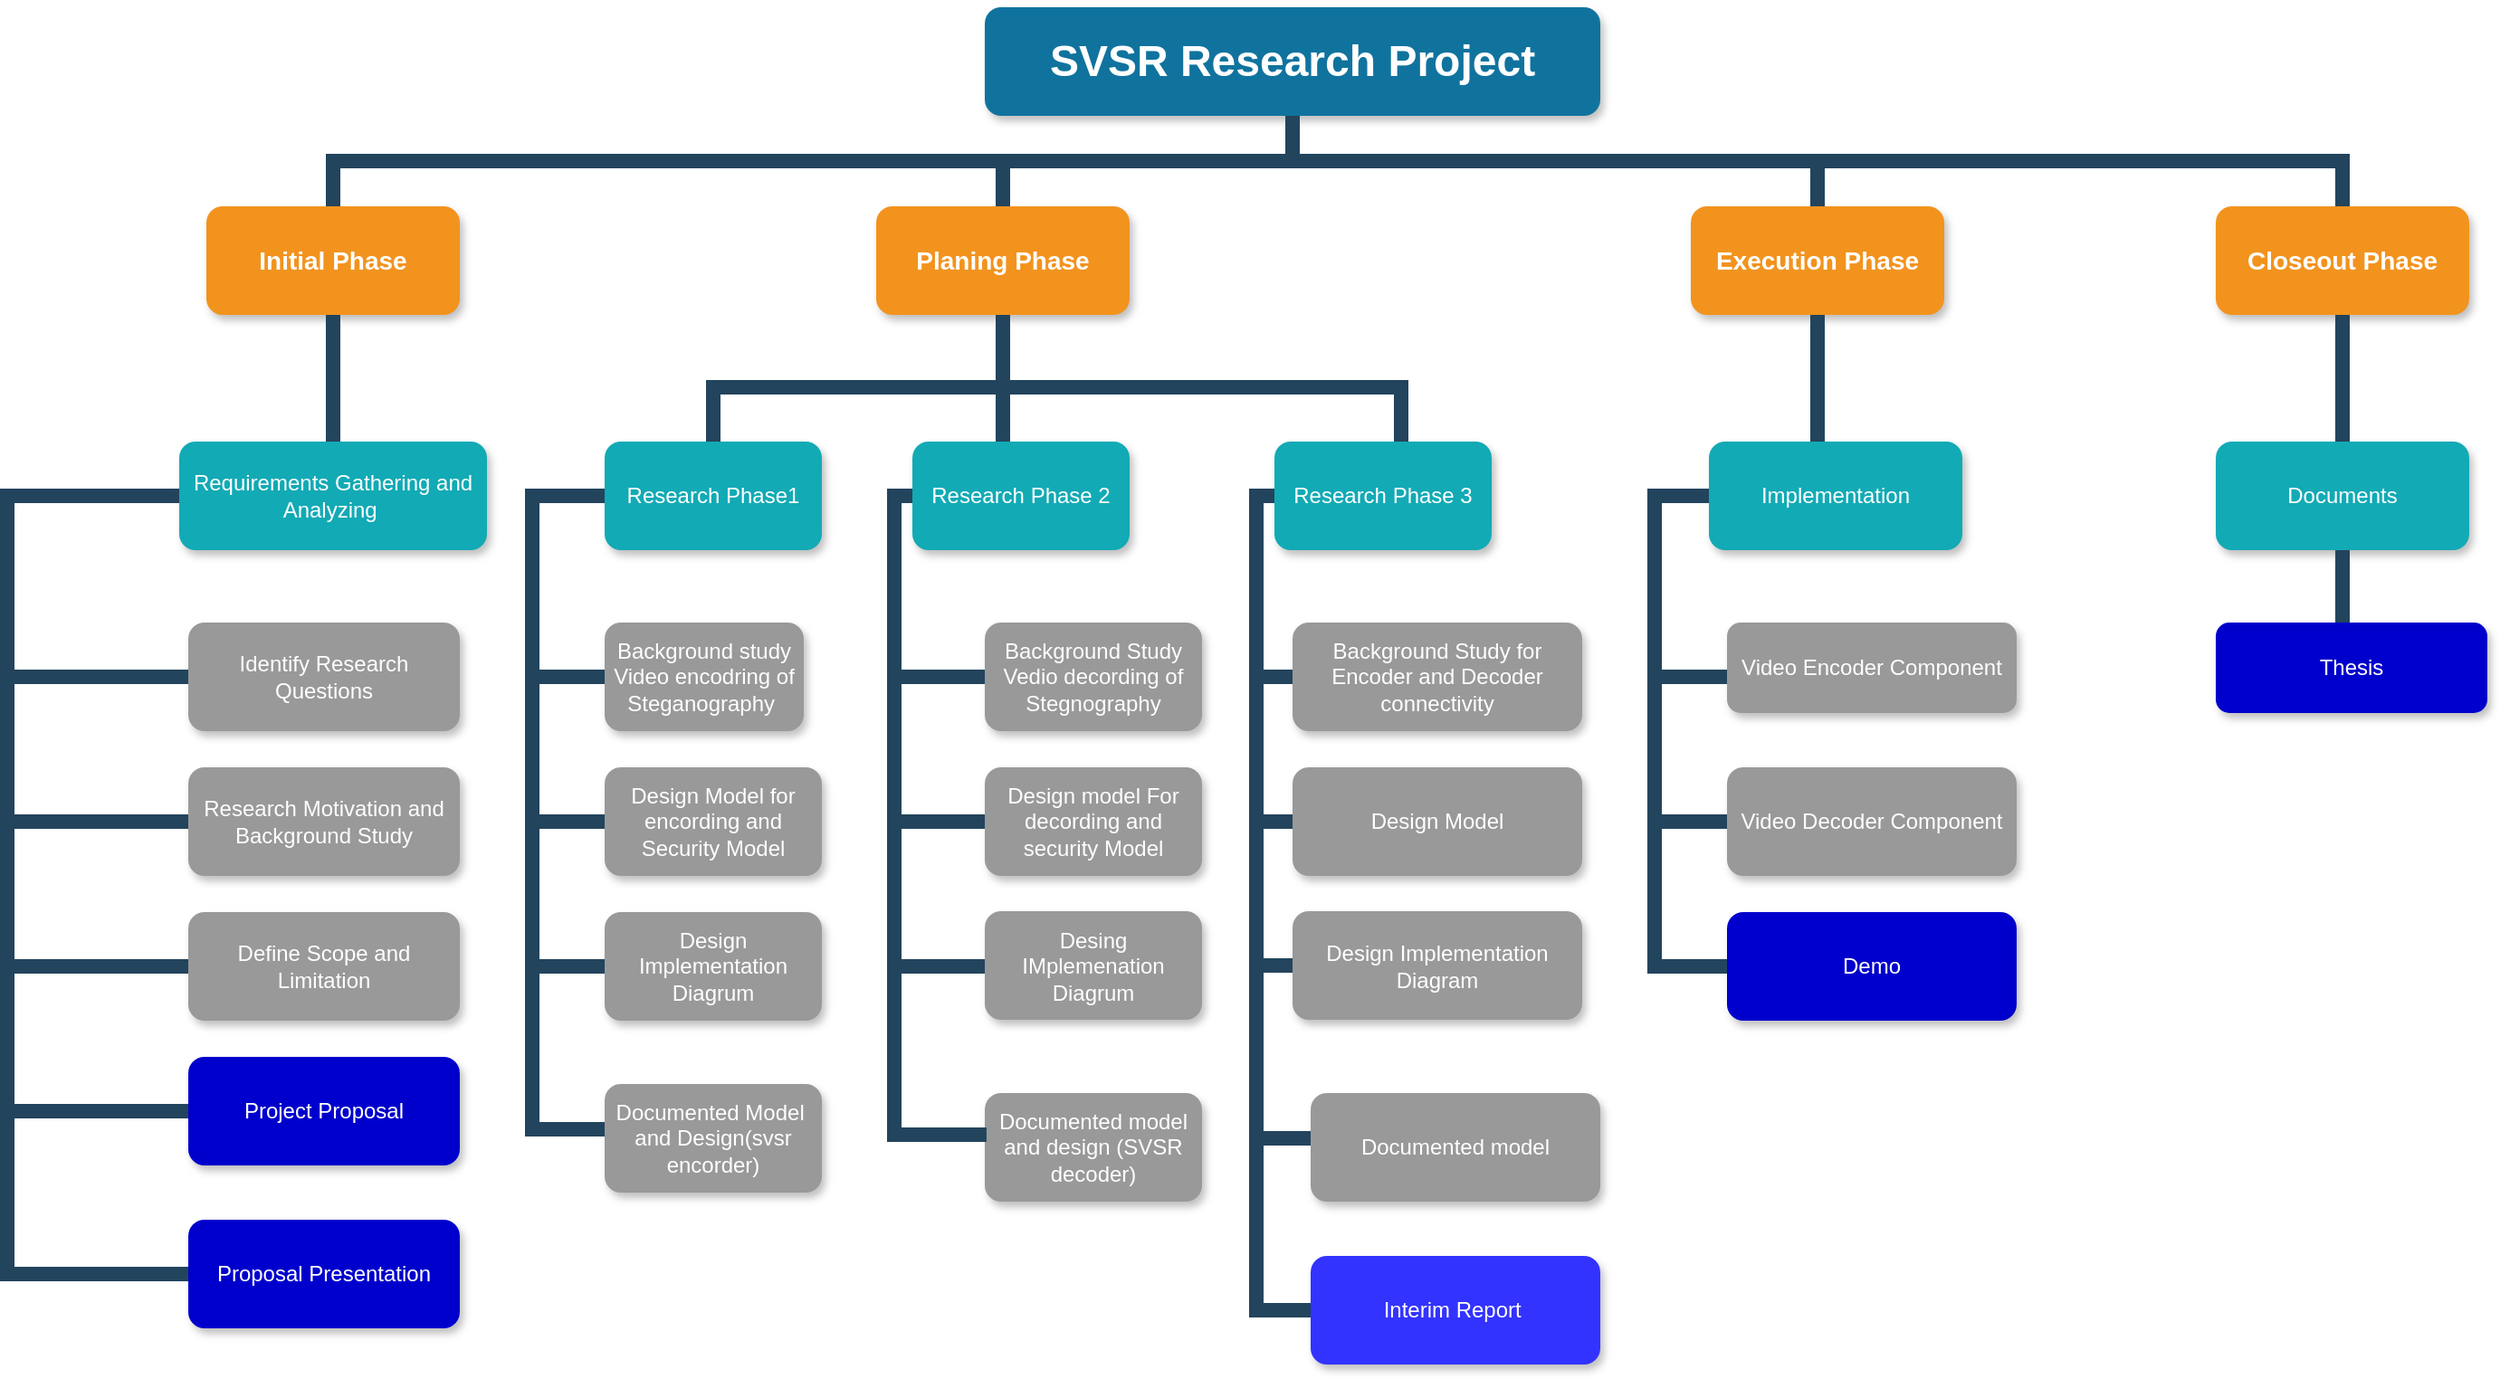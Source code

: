 <mxfile version="11.0.1" type="github"><diagram name="Page-1" id="64c3da0e-402f-94eb-ee01-a36477274f13"><mxGraphModel dx="1068" dy="450" grid="1" gridSize="10" guides="1" tooltips="1" connect="1" arrows="1" fold="1" page="1" pageScale="1" pageWidth="1169" pageHeight="826" background="#ffffff" math="0" shadow="0"><root><mxCell id="0"/><mxCell id="1" parent="0"/><mxCell id="2" value="SVSR Research Project" style="whiteSpace=wrap;rounded=1;shadow=1;fillColor=#10739E;strokeColor=none;fontColor=#FFFFFF;fontStyle=1;fontSize=24" parent="1" vertex="1"><mxGeometry x="590" y="60" width="340" height="60" as="geometry"/></mxCell><mxCell id="3" value="Initial Phase" style="whiteSpace=wrap;rounded=1;fillColor=#F2931E;strokeColor=none;shadow=1;fontColor=#FFFFFF;fontStyle=1;fontSize=14" parent="1" vertex="1"><mxGeometry x="160" y="170.0" width="140" height="60" as="geometry"/></mxCell><mxCell id="4" value="Planing Phase" style="whiteSpace=wrap;rounded=1;fillColor=#F2931E;strokeColor=none;shadow=1;fontColor=#FFFFFF;fontStyle=1;fontSize=14" parent="1" vertex="1"><mxGeometry x="530" y="170.0" width="140" height="60" as="geometry"/></mxCell><mxCell id="6" value="Execution Phase" style="whiteSpace=wrap;rounded=1;fillColor=#F2931E;strokeColor=none;shadow=1;fontColor=#FFFFFF;fontStyle=1;fontSize=14" parent="1" vertex="1"><mxGeometry x="980" y="170.0" width="140" height="60" as="geometry"/></mxCell><mxCell id="7" value="Closeout Phase" style="whiteSpace=wrap;rounded=1;fillColor=#F2931E;strokeColor=none;shadow=1;fontColor=#FFFFFF;fontStyle=1;fontSize=14" parent="1" vertex="1"><mxGeometry x="1270" y="170.0" width="140" height="60" as="geometry"/></mxCell><mxCell id="10" value="Requirements Gathering and Analyzing " style="whiteSpace=wrap;rounded=1;fillColor=#12AAB5;strokeColor=none;shadow=1;fontColor=#FFFFFF;" parent="1" vertex="1"><mxGeometry x="145" y="300" width="170" height="60" as="geometry"/></mxCell><mxCell id="23" value="Identify Research Questions" style="whiteSpace=wrap;rounded=1;fillColor=#999999;strokeColor=none;shadow=1;fontColor=#FFFFFF;fontStyle=0" parent="1" vertex="1"><mxGeometry x="150" y="400" width="150" height="60" as="geometry"/></mxCell><mxCell id="24" value="Research Motivation and Background Study" style="whiteSpace=wrap;rounded=1;fillColor=#999999;strokeColor=none;shadow=1;fontColor=#FFFFFF;fontStyle=0" parent="1" vertex="1"><mxGeometry x="150" y="480" width="150" height="60" as="geometry"/></mxCell><mxCell id="25" value="Define Scope and Limitation" style="whiteSpace=wrap;rounded=1;fillColor=#999999;strokeColor=none;shadow=1;fontColor=#FFFFFF;fontStyle=0" parent="1" vertex="1"><mxGeometry x="150" y="560" width="150" height="60" as="geometry"/></mxCell><mxCell id="26" value="Project Proposal" style="whiteSpace=wrap;rounded=1;fillColor=#0000CC;strokeColor=none;shadow=1;fontColor=#FFFFFF;fontStyle=0" parent="1" vertex="1"><mxGeometry x="150" y="640" width="150" height="60" as="geometry"/></mxCell><mxCell id="27" value="Proposal Presentation" style="whiteSpace=wrap;rounded=1;fillColor=#0000CC;strokeColor=none;shadow=1;fontColor=#FFFFFF;fontStyle=0;direction=south;" parent="1" vertex="1"><mxGeometry x="150" y="730" width="150" height="60" as="geometry"/></mxCell><mxCell id="43" value="Research Phase1" style="whiteSpace=wrap;rounded=1;fillColor=#12AAB5;strokeColor=none;shadow=1;fontColor=#FFFFFF;" parent="1" vertex="1"><mxGeometry x="380.0" y="300.0" width="120" height="60" as="geometry"/></mxCell><mxCell id="44" value="Research Phase 2" style="whiteSpace=wrap;rounded=1;fillColor=#12AAB5;strokeColor=none;shadow=1;fontColor=#FFFFFF;" parent="1" vertex="1"><mxGeometry x="550.0" y="300.0" width="120" height="60" as="geometry"/></mxCell><mxCell id="45" value="Background study Video encodring of Steganography " style="whiteSpace=wrap;rounded=1;fillColor=#999999;strokeColor=none;shadow=1;fontColor=#FFFFFF;fontStyle=0" parent="1" vertex="1"><mxGeometry x="380" y="400" width="110" height="60" as="geometry"/></mxCell><mxCell id="46" value="Design Model for encording and Security Model" style="whiteSpace=wrap;rounded=1;fillColor=#999999;strokeColor=none;shadow=1;fontColor=#FFFFFF;fontStyle=0" parent="1" vertex="1"><mxGeometry x="380.0" y="480.0" width="120" height="60" as="geometry"/></mxCell><mxCell id="47" value="Design Implementation Diagrum" style="whiteSpace=wrap;rounded=1;fillColor=#999999;strokeColor=none;shadow=1;fontColor=#FFFFFF;fontStyle=0" parent="1" vertex="1"><mxGeometry x="380.0" y="560.0" width="120" height="60" as="geometry"/></mxCell><mxCell id="49" value="Documented Model  and Design(svsr encorder)" style="whiteSpace=wrap;rounded=1;fillColor=#999999;strokeColor=none;shadow=1;fontColor=#FFFFFF;fontStyle=0" parent="1" vertex="1"><mxGeometry x="380.0" y="655.0" width="120" height="60" as="geometry"/></mxCell><mxCell id="50" value="Background Study Vedio decording of Stegnography" style="whiteSpace=wrap;rounded=1;fillColor=#999999;strokeColor=none;shadow=1;fontColor=#FFFFFF;fontStyle=0" parent="1" vertex="1"><mxGeometry x="590" y="400" width="120" height="60" as="geometry"/></mxCell><mxCell id="51" value="Design model For decording and security Model" style="whiteSpace=wrap;rounded=1;fillColor=#999999;strokeColor=none;shadow=1;fontColor=#FFFFFF;fontStyle=0" parent="1" vertex="1"><mxGeometry x="590.0" y="480.0" width="120" height="60" as="geometry"/></mxCell><mxCell id="52" value="Desing IMplemenation Diagrum" style="whiteSpace=wrap;rounded=1;fillColor=#999999;strokeColor=none;shadow=1;fontColor=#FFFFFF;fontStyle=0" parent="1" vertex="1"><mxGeometry x="590.0" y="559.5" width="120" height="60" as="geometry"/></mxCell><mxCell id="53" value="Documented model and design (SVSR decoder)" style="whiteSpace=wrap;rounded=1;fillColor=#999999;strokeColor=none;shadow=1;fontColor=#FFFFFF;fontStyle=0" parent="1" vertex="1"><mxGeometry x="590.0" y="660.0" width="120" height="60" as="geometry"/></mxCell><mxCell id="103" value="" style="edgeStyle=elbowEdgeStyle;elbow=vertical;rounded=0;fontColor=#000000;endArrow=none;endFill=0;strokeWidth=8;strokeColor=#23445D;" parent="1" source="3" target="10" edge="1"><mxGeometry width="100" height="100" relative="1" as="geometry"><mxPoint x="20" y="290" as="sourcePoint"/><mxPoint x="120" y="190" as="targetPoint"/><Array as="points"><mxPoint x="230" y="290"/></Array></mxGeometry></mxCell><mxCell id="105" value="" style="edgeStyle=elbowEdgeStyle;elbow=horizontal;rounded=0;fontColor=#000000;endArrow=none;endFill=0;strokeWidth=8;strokeColor=#23445D;" parent="1" source="10" target="23" edge="1"><mxGeometry width="100" height="100" relative="1" as="geometry"><mxPoint x="10" y="480" as="sourcePoint"/><mxPoint x="110" y="380" as="targetPoint"/><Array as="points"><mxPoint x="50" y="380"/></Array></mxGeometry></mxCell><mxCell id="106" value="" style="edgeStyle=elbowEdgeStyle;elbow=horizontal;rounded=0;fontColor=#000000;endArrow=none;endFill=0;strokeWidth=8;strokeColor=#23445D;" parent="1" source="10" target="24" edge="1"><mxGeometry width="100" height="100" relative="1" as="geometry"><mxPoint x="80" y="340" as="sourcePoint"/><mxPoint x="80" y="440" as="targetPoint"/><Array as="points"><mxPoint x="50" y="400"/></Array></mxGeometry></mxCell><mxCell id="107" value="" style="edgeStyle=elbowEdgeStyle;elbow=horizontal;rounded=0;fontColor=#000000;endArrow=none;endFill=0;strokeWidth=8;strokeColor=#23445D;" parent="1" source="10" target="27" edge="1"><mxGeometry width="100" height="100" relative="1" as="geometry"><mxPoint x="80" y="340" as="sourcePoint"/><mxPoint x="80" y="440" as="targetPoint"/><Array as="points"><mxPoint x="50" y="540"/></Array></mxGeometry></mxCell><mxCell id="109" value="" style="edgeStyle=elbowEdgeStyle;elbow=horizontal;rounded=0;fontColor=#000000;endArrow=none;endFill=0;strokeWidth=8;strokeColor=#23445D;" parent="1" source="10" target="26" edge="1"><mxGeometry width="100" height="100" relative="1" as="geometry"><mxPoint x="100" y="360" as="sourcePoint"/><mxPoint x="100" y="460" as="targetPoint"/><Array as="points"><mxPoint x="50" y="410"/></Array></mxGeometry></mxCell><mxCell id="110" value="" style="edgeStyle=elbowEdgeStyle;elbow=horizontal;rounded=0;fontColor=#000000;endArrow=none;endFill=0;strokeWidth=8;strokeColor=#23445D;" parent="1" source="10" target="25" edge="1"><mxGeometry width="100" height="100" relative="1" as="geometry"><mxPoint x="110" y="370" as="sourcePoint"/><mxPoint x="110" y="470" as="targetPoint"/><Array as="points"><mxPoint x="50" y="430"/></Array></mxGeometry></mxCell><mxCell id="116" value="" style="edgeStyle=elbowEdgeStyle;elbow=vertical;rounded=0;fontColor=#000000;endArrow=none;endFill=0;strokeWidth=8;strokeColor=#23445D;entryX=0.5;entryY=0;entryDx=0;entryDy=0;" parent="1" source="4" target="43" edge="1"><mxGeometry width="100" height="100" relative="1" as="geometry"><mxPoint x="240" y="240.0" as="sourcePoint"/><mxPoint x="400" y="300" as="targetPoint"/><Array as="points"><mxPoint x="480" y="270"/><mxPoint x="470" y="220"/><mxPoint x="410" y="280"/><mxPoint x="440" y="270"/><mxPoint x="420" y="290"/><mxPoint x="600" y="270"/><mxPoint x="600" y="260"/><mxPoint x="580" y="260"/><mxPoint x="580" y="270"/><mxPoint x="600" y="260"/><mxPoint x="580" y="260"/></Array></mxGeometry></mxCell><mxCell id="117" value="" style="edgeStyle=elbowEdgeStyle;elbow=vertical;rounded=0;fontColor=#000000;endArrow=none;endFill=0;strokeWidth=8;strokeColor=#23445D;" parent="1" source="4" edge="1"><mxGeometry width="100" height="100" relative="1" as="geometry"><mxPoint x="240" y="240.0" as="sourcePoint"/><mxPoint x="600" y="300" as="targetPoint"/><Array as="points"><mxPoint x="600" y="270"/><mxPoint x="620" y="270"/></Array></mxGeometry></mxCell><mxCell id="118" value="" style="edgeStyle=elbowEdgeStyle;elbow=horizontal;rounded=0;fontColor=#000000;endArrow=none;endFill=0;strokeWidth=8;strokeColor=#23445D;" parent="1" source="43" edge="1"><mxGeometry width="100" height="100" relative="1" as="geometry"><mxPoint x="420" y="330.0" as="sourcePoint"/><mxPoint x="380" y="430" as="targetPoint"/><Array as="points"><mxPoint x="340" y="400"/><mxPoint x="370" y="420"/><mxPoint x="420" y="380"/></Array></mxGeometry></mxCell><mxCell id="119" value="" style="edgeStyle=elbowEdgeStyle;elbow=horizontal;rounded=0;fontColor=#000000;endArrow=none;endFill=0;strokeWidth=8;strokeColor=#23445D;" parent="1" source="43" edge="1"><mxGeometry width="100" height="100" relative="1" as="geometry"><mxPoint x="430" y="330" as="sourcePoint"/><mxPoint x="380" y="510" as="targetPoint"/><Array as="points"><mxPoint x="340" y="400"/><mxPoint x="370" y="420"/></Array></mxGeometry></mxCell><mxCell id="120" value="" style="edgeStyle=elbowEdgeStyle;elbow=horizontal;rounded=0;fontColor=#000000;endArrow=none;endFill=0;strokeWidth=8;strokeColor=#23445D;" parent="1" source="43" edge="1"><mxGeometry width="100" height="100" relative="1" as="geometry"><mxPoint x="430" y="330" as="sourcePoint"/><mxPoint x="380" y="680" as="targetPoint"/><Array as="points"><mxPoint x="340" y="390"/><mxPoint x="370" y="380"/><mxPoint x="420" y="550"/></Array></mxGeometry></mxCell><mxCell id="122" value="" style="edgeStyle=elbowEdgeStyle;elbow=horizontal;rounded=0;fontColor=#000000;endArrow=none;endFill=0;strokeWidth=8;strokeColor=#23445D;" parent="1" source="43" edge="1"><mxGeometry width="100" height="100" relative="1" as="geometry"><mxPoint x="430" y="330" as="sourcePoint"/><mxPoint x="380" y="590" as="targetPoint"/><Array as="points"><mxPoint x="340" y="420"/><mxPoint x="370" y="330"/><mxPoint x="420" y="470"/></Array></mxGeometry></mxCell><mxCell id="123" value="" style="edgeStyle=elbowEdgeStyle;elbow=horizontal;rounded=0;fontColor=#000000;endArrow=none;endFill=0;strokeWidth=8;strokeColor=#23445D;" parent="1" source="44" edge="1"><mxGeometry width="100" height="100" relative="1" as="geometry"><mxPoint x="610" y="330.0" as="sourcePoint"/><mxPoint x="590" y="430" as="targetPoint"/><Array as="points"><mxPoint x="540" y="420"/><mxPoint x="540" y="400"/><mxPoint x="620" y="380"/></Array></mxGeometry></mxCell><mxCell id="124" value="" style="edgeStyle=elbowEdgeStyle;elbow=horizontal;rounded=0;fontColor=#000000;endArrow=none;endFill=0;strokeWidth=8;strokeColor=#23445D;" parent="1" source="44" edge="1"><mxGeometry width="100" height="100" relative="1" as="geometry"><mxPoint x="620" y="330" as="sourcePoint"/><mxPoint x="590" y="510" as="targetPoint"/><Array as="points"><mxPoint x="540" y="420"/><mxPoint x="600" y="430"/><mxPoint x="620" y="420"/></Array></mxGeometry></mxCell><mxCell id="126" value="" style="edgeStyle=elbowEdgeStyle;elbow=horizontal;rounded=0;fontColor=#000000;endArrow=none;endFill=0;strokeWidth=8;strokeColor=#23445D;entryX=0.008;entryY=0.383;entryDx=0;entryDy=0;entryPerimeter=0;" parent="1" source="44" target="53" edge="1"><mxGeometry width="100" height="100" relative="1" as="geometry"><mxPoint x="620" y="330" as="sourcePoint"/><mxPoint x="590" y="690" as="targetPoint"/><Array as="points"><mxPoint x="540" y="680"/><mxPoint x="540" y="390"/><mxPoint x="620" y="500"/></Array></mxGeometry></mxCell><mxCell id="127" value="" style="edgeStyle=elbowEdgeStyle;elbow=horizontal;rounded=0;fontColor=#000000;endArrow=none;endFill=0;strokeWidth=8;strokeColor=#23445D;exitX=0;exitY=0.5;exitDx=0;exitDy=0;" parent="1" source="44" edge="1"><mxGeometry width="100" height="100" relative="1" as="geometry"><mxPoint x="620" y="380" as="sourcePoint"/><mxPoint x="590" y="590" as="targetPoint"/><Array as="points"><mxPoint x="540" y="400"/><mxPoint x="580" y="400"/><mxPoint x="620" y="470"/></Array></mxGeometry></mxCell><mxCell id="133" value="Research Phase 3" style="whiteSpace=wrap;rounded=1;fillColor=#12AAB5;strokeColor=none;shadow=1;fontColor=#FFFFFF;" parent="1" vertex="1"><mxGeometry x="750.0" y="300.0" width="120" height="60" as="geometry"/></mxCell><mxCell id="134" value="Implementation" style="whiteSpace=wrap;rounded=1;fillColor=#12AAB5;strokeColor=none;shadow=1;fontColor=#FFFFFF;" parent="1" vertex="1"><mxGeometry x="990" y="300" width="140" height="60" as="geometry"/></mxCell><mxCell id="135" value="Background Study for Encoder and Decoder connectivity" style="whiteSpace=wrap;rounded=1;fillColor=#999999;strokeColor=none;shadow=1;fontColor=#FFFFFF;fontStyle=0" parent="1" vertex="1"><mxGeometry x="760" y="400" width="160" height="60" as="geometry"/></mxCell><mxCell id="136" value="Design Model" style="whiteSpace=wrap;rounded=1;fillColor=#999999;strokeColor=none;shadow=1;fontColor=#FFFFFF;fontStyle=0" parent="1" vertex="1"><mxGeometry x="760" y="480" width="160" height="60" as="geometry"/></mxCell><mxCell id="137" value="Design Implementation Diagram" style="whiteSpace=wrap;rounded=1;fillColor=#999999;strokeColor=none;shadow=1;fontColor=#FFFFFF;fontStyle=0" parent="1" vertex="1"><mxGeometry x="760" y="559.5" width="160" height="60" as="geometry"/></mxCell><mxCell id="138" value="Documented model" style="whiteSpace=wrap;rounded=1;fillColor=#999999;strokeColor=none;shadow=1;fontColor=#FFFFFF;fontStyle=0" parent="1" vertex="1"><mxGeometry x="770" y="660" width="160" height="60" as="geometry"/></mxCell><mxCell id="139" value="Interim Report " style="whiteSpace=wrap;rounded=1;fillColor=#3333FF;strokeColor=none;shadow=1;fontColor=#FFFFFF;fontStyle=0" parent="1" vertex="1"><mxGeometry x="770" y="750" width="160" height="60" as="geometry"/></mxCell><mxCell id="140" value="Video Encoder Component" style="whiteSpace=wrap;rounded=1;fillColor=#999999;strokeColor=none;shadow=1;fontColor=#FFFFFF;fontStyle=0" parent="1" vertex="1"><mxGeometry x="1000" y="400" width="160" height="50" as="geometry"/></mxCell><mxCell id="141" value="Video Decoder Component" style="whiteSpace=wrap;rounded=1;fillColor=#999999;strokeColor=none;shadow=1;fontColor=#FFFFFF;fontStyle=0" parent="1" vertex="1"><mxGeometry x="1000" y="480" width="160" height="60" as="geometry"/></mxCell><mxCell id="142" value="Demo" style="whiteSpace=wrap;rounded=1;fillColor=#0000CC;strokeColor=none;shadow=1;fontColor=#FFFFFF;fontStyle=0" parent="1" vertex="1"><mxGeometry x="1000" y="560" width="160" height="60" as="geometry"/></mxCell><mxCell id="145" value="" style="edgeStyle=elbowEdgeStyle;elbow=horizontal;rounded=0;fontColor=#000000;endArrow=none;endFill=0;strokeWidth=8;strokeColor=#23445D;" parent="1" source="133" target="135" edge="1"><mxGeometry width="100" height="100" relative="1" as="geometry"><mxPoint x="790" y="330.0" as="sourcePoint"/><mxPoint x="800.0" y="430" as="targetPoint"/><Array as="points"><mxPoint x="740" y="430"/><mxPoint x="790" y="380"/></Array></mxGeometry></mxCell><mxCell id="146" value="" style="edgeStyle=elbowEdgeStyle;elbow=horizontal;rounded=0;fontColor=#000000;endArrow=none;endFill=0;strokeWidth=8;strokeColor=#23445D;entryX=0;entryY=0.5;entryDx=0;entryDy=0;" parent="1" source="133" target="137" edge="1"><mxGeometry width="100" height="100" relative="1" as="geometry"><mxPoint x="800" y="330" as="sourcePoint"/><mxPoint x="800.0" y="510" as="targetPoint"/><Array as="points"><mxPoint x="740" y="410"/><mxPoint x="790" y="420"/></Array></mxGeometry></mxCell><mxCell id="147" value="" style="edgeStyle=elbowEdgeStyle;elbow=horizontal;rounded=0;fontColor=#000000;endArrow=none;endFill=0;strokeWidth=8;strokeColor=#23445D;" parent="1" source="133" edge="1"><mxGeometry width="100" height="100" relative="1" as="geometry"><mxPoint x="800" y="330" as="sourcePoint"/><mxPoint x="770" y="780" as="targetPoint"/><Array as="points"><mxPoint x="740" y="400"/><mxPoint x="790" y="330"/><mxPoint x="790" y="330"/><mxPoint x="790" y="550"/></Array></mxGeometry></mxCell><mxCell id="150" value="" style="edgeStyle=elbowEdgeStyle;elbow=horizontal;rounded=0;fontColor=#000000;endArrow=none;endFill=0;strokeWidth=8;strokeColor=#23445D;" parent="1" source="134" edge="1"><mxGeometry width="100" height="100" relative="1" as="geometry"><mxPoint x="980" y="330.0" as="sourcePoint"/><mxPoint x="1000" y="430" as="targetPoint"/><Array as="points"><mxPoint x="960" y="430"/><mxPoint x="960" y="420"/><mxPoint x="990" y="380"/></Array></mxGeometry></mxCell><mxCell id="151" value="" style="edgeStyle=elbowEdgeStyle;elbow=horizontal;rounded=0;fontColor=#000000;endArrow=none;endFill=0;strokeWidth=8;strokeColor=#23445D;entryX=0;entryY=0.5;entryDx=0;entryDy=0;" parent="1" source="134" target="141" edge="1"><mxGeometry width="100" height="100" relative="1" as="geometry"><mxPoint x="990" y="330" as="sourcePoint"/><mxPoint x="1000" y="510" as="targetPoint"/><Array as="points"><mxPoint x="960" y="410"/><mxPoint x="990" y="420"/></Array></mxGeometry></mxCell><mxCell id="154" value="" style="edgeStyle=elbowEdgeStyle;elbow=horizontal;rounded=0;fontColor=#000000;endArrow=none;endFill=0;strokeWidth=8;strokeColor=#23445D;" parent="1" source="134" target="142" edge="1"><mxGeometry width="100" height="100" relative="1" as="geometry"><mxPoint x="990" y="330" as="sourcePoint"/><mxPoint x="990.0" y="590" as="targetPoint"/><Array as="points"><mxPoint x="960" y="370"/><mxPoint x="990" y="470"/></Array></mxGeometry></mxCell><mxCell id="222" value="" style="edgeStyle=elbowEdgeStyle;elbow=vertical;rounded=0;fontColor=#000000;endArrow=none;endFill=0;strokeWidth=8;strokeColor=#23445D;" parent="1" source="6" target="134" edge="1"><mxGeometry width="100" height="100" relative="1" as="geometry"><mxPoint x="1030" y="280" as="sourcePoint"/><mxPoint x="1130" y="180" as="targetPoint"/><Array as="points"><mxPoint x="1050" y="265"/></Array></mxGeometry></mxCell><mxCell id="229" value="" style="edgeStyle=elbowEdgeStyle;elbow=vertical;rounded=0;fontColor=#000000;endArrow=none;endFill=0;strokeWidth=8;strokeColor=#23445D;" parent="1" source="2" target="3" edge="1"><mxGeometry width="100" height="100" relative="1" as="geometry"><mxPoint x="540" y="140" as="sourcePoint"/><mxPoint x="640" y="40" as="targetPoint"/></mxGeometry></mxCell><mxCell id="230" value="" style="edgeStyle=elbowEdgeStyle;elbow=vertical;rounded=0;fontColor=#000000;endArrow=none;endFill=0;strokeWidth=8;strokeColor=#23445D;" parent="1" source="2" target="4" edge="1"><mxGeometry width="100" height="100" relative="1" as="geometry"><mxPoint x="550" y="150" as="sourcePoint"/><mxPoint x="650" y="50" as="targetPoint"/></mxGeometry></mxCell><mxCell id="231" value="" style="edgeStyle=elbowEdgeStyle;elbow=vertical;rounded=0;fontColor=#000000;endArrow=none;endFill=0;strokeWidth=8;strokeColor=#23445D;" parent="1" source="2" target="6" edge="1"><mxGeometry width="100" height="100" relative="1" as="geometry"><mxPoint x="560" y="160" as="sourcePoint"/><mxPoint x="660" y="60" as="targetPoint"/></mxGeometry></mxCell><mxCell id="232" value="" style="edgeStyle=elbowEdgeStyle;elbow=vertical;rounded=0;fontColor=#000000;endArrow=none;endFill=0;strokeWidth=8;strokeColor=#23445D;" parent="1" source="2" target="7" edge="1"><mxGeometry width="100" height="100" relative="1" as="geometry"><mxPoint x="570" y="170" as="sourcePoint"/><mxPoint x="670" y="70" as="targetPoint"/></mxGeometry></mxCell><mxCell id="Wbxan8lZ420Eitoqs935-235" value="" style="edgeStyle=elbowEdgeStyle;elbow=vertical;rounded=0;fontColor=#000000;endArrow=none;endFill=0;strokeWidth=8;strokeColor=#23445D;" edge="1" parent="1"><mxGeometry width="100" height="100" relative="1" as="geometry"><mxPoint x="600" y="230.0" as="sourcePoint"/><mxPoint x="820" y="300" as="targetPoint"/><Array as="points"><mxPoint x="560" y="270"/><mxPoint x="600" y="270"/><mxPoint x="620" y="270"/></Array></mxGeometry></mxCell><mxCell id="Wbxan8lZ420Eitoqs935-238" value="" style="edgeStyle=elbowEdgeStyle;elbow=horizontal;rounded=0;fontColor=#000000;endArrow=none;endFill=0;strokeWidth=8;strokeColor=#23445D;entryX=0;entryY=0.5;entryDx=0;entryDy=0;" edge="1" parent="1" target="136"><mxGeometry width="100" height="100" relative="1" as="geometry"><mxPoint x="750" y="330" as="sourcePoint"/><mxPoint x="750" y="510" as="targetPoint"/><Array as="points"><mxPoint x="740" y="410"/><mxPoint x="790" y="350"/><mxPoint x="810" y="330"/><mxPoint x="800" y="330"/><mxPoint x="790" y="430"/><mxPoint x="790" y="460"/><mxPoint x="800" y="430"/></Array></mxGeometry></mxCell><mxCell id="Wbxan8lZ420Eitoqs935-244" value="" style="edgeStyle=elbowEdgeStyle;elbow=horizontal;rounded=0;fontColor=#000000;endArrow=none;endFill=0;strokeWidth=8;strokeColor=#23445D;" edge="1" parent="1"><mxGeometry width="100" height="100" relative="1" as="geometry"><mxPoint x="750" y="330" as="sourcePoint"/><mxPoint x="770" y="685" as="targetPoint"/><Array as="points"><mxPoint x="740" y="440"/><mxPoint x="890" y="380"/><mxPoint x="790" y="510"/></Array></mxGeometry></mxCell><mxCell id="Wbxan8lZ420Eitoqs935-252" value="Documents" style="whiteSpace=wrap;rounded=1;fillColor=#12AAB5;strokeColor=none;shadow=1;fontColor=#FFFFFF;" vertex="1" parent="1"><mxGeometry x="1270" y="300" width="140" height="60" as="geometry"/></mxCell><mxCell id="Wbxan8lZ420Eitoqs935-253" value="" style="edgeStyle=elbowEdgeStyle;elbow=vertical;rounded=0;fontColor=#000000;endArrow=none;endFill=0;strokeWidth=8;strokeColor=#23445D;" edge="1" parent="1"><mxGeometry width="100" height="100" relative="1" as="geometry"><mxPoint x="1340" y="230.0" as="sourcePoint"/><mxPoint x="1340" y="300" as="targetPoint"/><Array as="points"><mxPoint x="1600" y="265"/></Array></mxGeometry></mxCell><mxCell id="Wbxan8lZ420Eitoqs935-254" value="Thesis" style="whiteSpace=wrap;rounded=1;fillColor=#0000CC;strokeColor=none;shadow=1;fontColor=#FFFFFF;fontStyle=0" vertex="1" parent="1"><mxGeometry x="1270" y="400" width="150" height="50" as="geometry"/></mxCell><mxCell id="Wbxan8lZ420Eitoqs935-255" value="" style="edgeStyle=elbowEdgeStyle;elbow=vertical;rounded=0;fontColor=#000000;endArrow=none;endFill=0;strokeWidth=8;strokeColor=#23445D;entryX=0.5;entryY=1;entryDx=0;entryDy=0;" edge="1" parent="1" source="Wbxan8lZ420Eitoqs935-254" target="Wbxan8lZ420Eitoqs935-252"><mxGeometry width="100" height="100" relative="1" as="geometry"><mxPoint x="1060" y="410" as="sourcePoint"/><mxPoint x="1340" y="370" as="targetPoint"/><Array as="points"><mxPoint x="1340" y="410"/></Array></mxGeometry></mxCell></root></mxGraphModel></diagram></mxfile>